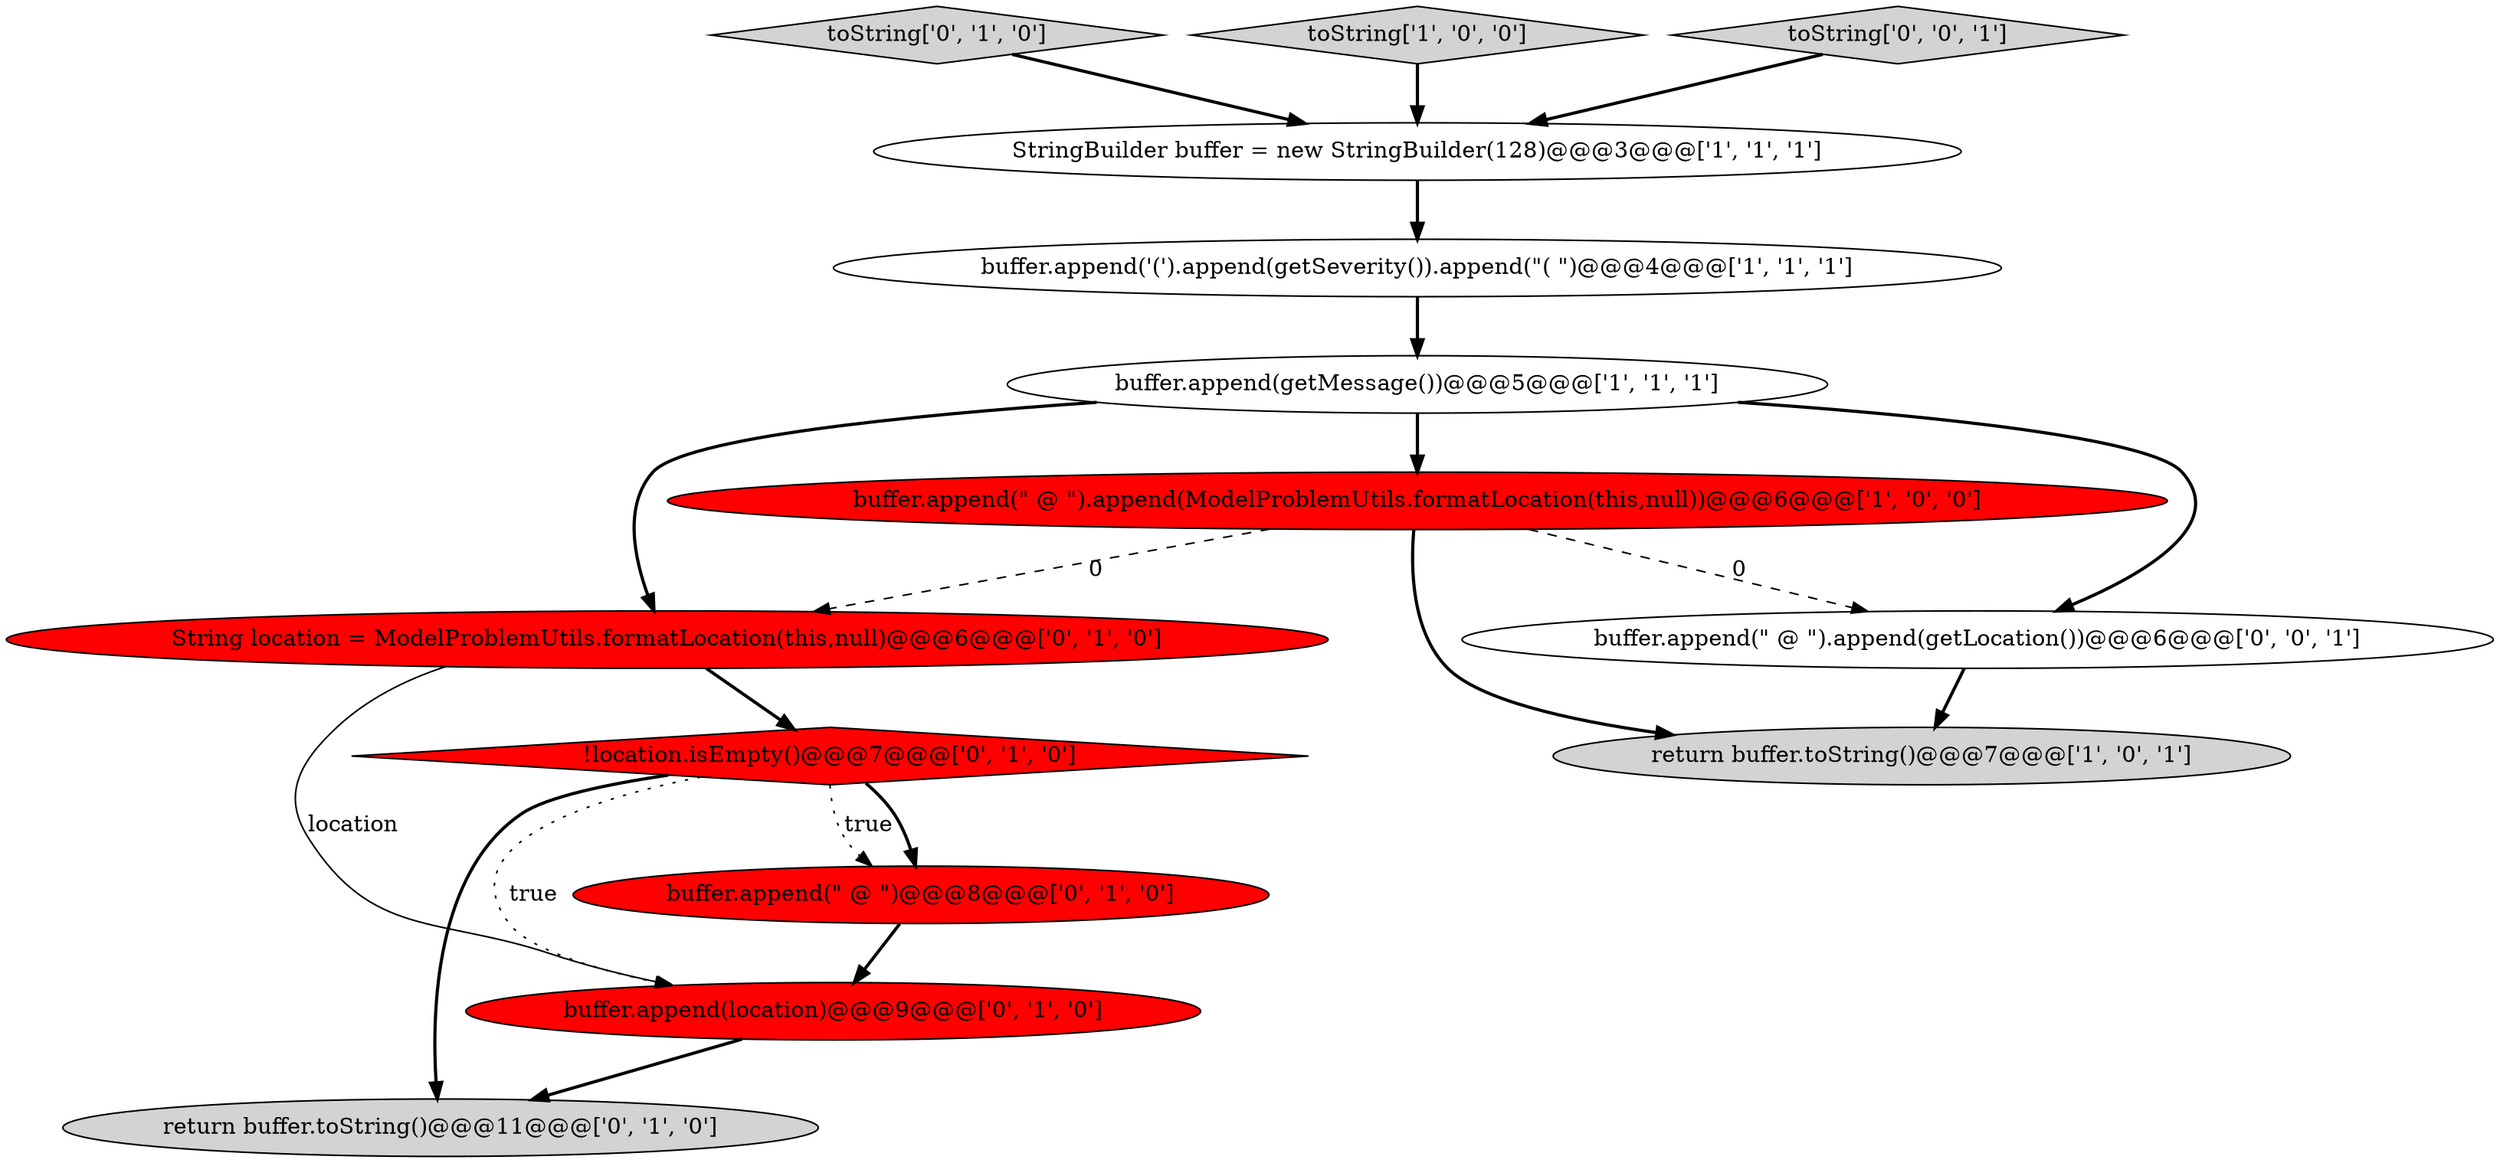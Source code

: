 digraph {
6 [style = filled, label = "buffer.append(\" @ \")@@@8@@@['0', '1', '0']", fillcolor = red, shape = ellipse image = "AAA1AAABBB2BBB"];
8 [style = filled, label = "String location = ModelProblemUtils.formatLocation(this,null)@@@6@@@['0', '1', '0']", fillcolor = red, shape = ellipse image = "AAA1AAABBB2BBB"];
4 [style = filled, label = "buffer.append(getMessage())@@@5@@@['1', '1', '1']", fillcolor = white, shape = ellipse image = "AAA0AAABBB1BBB"];
9 [style = filled, label = "toString['0', '1', '0']", fillcolor = lightgray, shape = diamond image = "AAA0AAABBB2BBB"];
0 [style = filled, label = "toString['1', '0', '0']", fillcolor = lightgray, shape = diamond image = "AAA0AAABBB1BBB"];
3 [style = filled, label = "return buffer.toString()@@@7@@@['1', '0', '1']", fillcolor = lightgray, shape = ellipse image = "AAA0AAABBB1BBB"];
2 [style = filled, label = "buffer.append('(').append(getSeverity()).append(\"( \")@@@4@@@['1', '1', '1']", fillcolor = white, shape = ellipse image = "AAA0AAABBB1BBB"];
1 [style = filled, label = "StringBuilder buffer = new StringBuilder(128)@@@3@@@['1', '1', '1']", fillcolor = white, shape = ellipse image = "AAA0AAABBB1BBB"];
12 [style = filled, label = "buffer.append(\" @ \").append(getLocation())@@@6@@@['0', '0', '1']", fillcolor = white, shape = ellipse image = "AAA0AAABBB3BBB"];
5 [style = filled, label = "buffer.append(\" @ \").append(ModelProblemUtils.formatLocation(this,null))@@@6@@@['1', '0', '0']", fillcolor = red, shape = ellipse image = "AAA1AAABBB1BBB"];
13 [style = filled, label = "toString['0', '0', '1']", fillcolor = lightgray, shape = diamond image = "AAA0AAABBB3BBB"];
11 [style = filled, label = "!location.isEmpty()@@@7@@@['0', '1', '0']", fillcolor = red, shape = diamond image = "AAA1AAABBB2BBB"];
10 [style = filled, label = "return buffer.toString()@@@11@@@['0', '1', '0']", fillcolor = lightgray, shape = ellipse image = "AAA0AAABBB2BBB"];
7 [style = filled, label = "buffer.append(location)@@@9@@@['0', '1', '0']", fillcolor = red, shape = ellipse image = "AAA1AAABBB2BBB"];
5->3 [style = bold, label=""];
4->12 [style = bold, label=""];
4->8 [style = bold, label=""];
11->7 [style = dotted, label="true"];
5->8 [style = dashed, label="0"];
1->2 [style = bold, label=""];
12->3 [style = bold, label=""];
5->12 [style = dashed, label="0"];
8->7 [style = solid, label="location"];
6->7 [style = bold, label=""];
9->1 [style = bold, label=""];
8->11 [style = bold, label=""];
2->4 [style = bold, label=""];
4->5 [style = bold, label=""];
0->1 [style = bold, label=""];
11->10 [style = bold, label=""];
7->10 [style = bold, label=""];
13->1 [style = bold, label=""];
11->6 [style = dotted, label="true"];
11->6 [style = bold, label=""];
}
